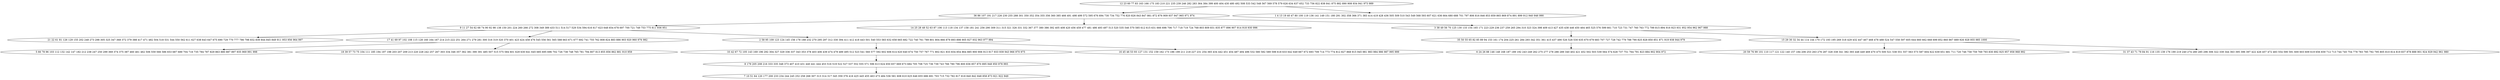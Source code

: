 digraph true_tree {
	"0" -> "1"
	"1" -> "2"
	"2" -> "3"
	"2" -> "4"
	"1" -> "5"
	"2" -> "6"
	"6" -> "7"
	"0" -> "8"
	"6" -> "9"
	"4" -> "10"
	"1" -> "11"
	"11" -> "12"
	"11" -> "13"
	"4" -> "14"
	"7" -> "15"
	"12" -> "16"
	"13" -> "17"
	"13" -> "18"
	"15" -> "19"
	"0" [label="12 23 60 77 83 163 166 175 183 210 221 235 239 246 282 283 364 384 399 400 404 430 480 492 508 533 542 548 567 569 578 579 626 634 637 652 733 756 822 838 841 875 882 890 908 934 941 973 989"];
	"1" [label="36 86 107 191 217 226 230 255 288 301 350 352 354 355 356 360 385 466 491 498 499 572 595 676 694 730 734 752 776 820 826 843 847 861 872 876 909 937 947 965 971 974"];
	"2" [label="9 11 27 54 62 68 74 90 92 98 138 150 201 224 260 266 272 308 349 389 433 511 514 517 529 534 594 616 617 623 648 654 678 697 700 721 749 753 775 811 936 951"];
	"3" [label="21 22 61 81 126 129 155 202 248 273 298 305 325 347 368 372 379 388 417 471 482 504 518 531 544 550 562 611 627 638 643 647 675 690 729 770 777 786 798 832 839 844 845 849 911 953 956 964 997"];
	"4" [label="17 41 69 97 102 108 115 128 160 164 167 214 215 222 251 264 271 279 281 300 316 319 320 370 401 423 424 458 476 545 556 561 565 588 663 671 677 692 741 755 762 808 824 883 886 903 920 960 976 982"];
	"5" [label="14 25 28 48 52 63 87 106 113 118 134 137 158 181 241 256 290 309 311 315 321 326 331 332 367 377 380 386 392 405 408 420 456 459 477 481 486 493 497 513 520 535 546 570 585 612 615 631 666 698 706 717 718 719 724 768 803 809 831 835 877 896 907 914 918 930 996"];
	"6" [label="2 58 95 109 123 124 145 156 178 188 232 270 295 297 312 330 394 411 412 418 443 501 540 553 583 632 658 665 682 722 740 761 789 801 804 866 879 893 898 905 927 932 963 977 994"];
	"7" [label="33 42 67 72 105 143 169 196 292 304 327 329 336 337 343 353 378 403 406 439 474 479 489 495 512 523 541 560 577 592 602 606 614 620 640 674 750 757 767 771 802 821 833 834 854 864 885 900 906 913 917 933 939 943 966 970 975"];
	"8" [label="1 4 13 19 40 47 80 100 119 136 141 149 151 180 291 302 358 366 371 383 414 419 428 436 505 509 510 543 549 568 593 607 621 636 664 680 688 701 797 806 816 846 853 859 865 869 874 891 899 912 940 946 990"];
	"9" [label="16 45 46 53 93 127 131 152 159 162 173 186 199 211 218 227 231 254 365 434 442 451 454 487 494 496 532 580 582 589 598 618 633 642 649 667 672 693 709 714 773 774 812 827 868 915 945 981 983 984 986 987 995 999"];
	"10" [label="5 66 78 96 103 112 132 142 147 182 212 238 247 250 299 369 374 375 387 460 461 462 506 559 566 586 653 687 689 704 716 735 784 787 829 863 880 887 897 935 969 991 998"];
	"11" [label="3 38 49 56 70 125 130 133 154 165 171 223 229 236 237 259 265 294 310 323 324 398 409 413 427 435 438 446 450 464 465 525 576 599 661 710 723 731 747 760 763 772 799 815 894 916 923 931 952 954 962 967 988"];
	"12" [label="35 50 55 65 82 85 89 94 153 161 174 204 225 261 284 293 342 351 361 415 437 490 526 528 530 635 670 679 683 707 727 728 742 779 788 790 825 828 850 851 871 919 938 944 979"];
	"13" [label="15 29 30 32 34 44 114 144 170 172 193 195 269 318 429 432 447 467 468 478 488 524 547 558 597 605 644 660 662 668 699 852 860 867 889 926 928 955 985 1000"];
	"14" [label="18 39 57 73 75 104 111 185 194 197 198 203 207 209 213 220 228 242 257 267 303 334 346 357 362 381 390 391 485 507 515 575 584 601 629 630 641 645 685 695 696 702 726 738 748 765 781 794 807 813 855 856 862 881 910 959"];
	"15" [label="8 179 205 208 216 333 335 348 373 407 410 431 440 441 444 453 516 519 522 527 537 552 555 571 596 613 624 650 657 669 673 684 705 708 725 736 739 743 766 780 796 800 836 857 870 895 948 950 978 993"];
	"16" [label="6 24 26 88 146 148 168 187 189 192 243 249 262 275 277 278 286 289 340 402 421 452 502 503 539 564 574 628 737 751 764 791 823 884 902 904 972"];
	"17" [label="20 59 76 99 101 110 117 121 122 140 157 184 206 253 263 276 287 328 338 341 382 393 448 449 469 470 475 500 521 538 551 557 563 573 587 604 622 639 651 681 711 720 746 758 759 769 793 830 892 925 957 958 968 992"];
	"18" [label="31 37 43 71 79 84 91 116 135 139 176 190 219 240 274 280 285 296 306 322 339 344 363 395 396 397 422 426 457 472 483 554 590 591 600 603 609 619 656 659 712 713 744 745 754 778 783 785 792 795 805 810 814 819 837 878 888 901 924 929 942 961 980"];
	"19" [label="7 10 51 64 120 177 200 233 234 244 245 252 258 268 307 313 314 317 345 359 376 416 425 445 455 463 473 484 536 581 608 610 625 646 655 686 691 703 715 732 782 817 818 840 842 848 858 873 921 922 949"];
}
